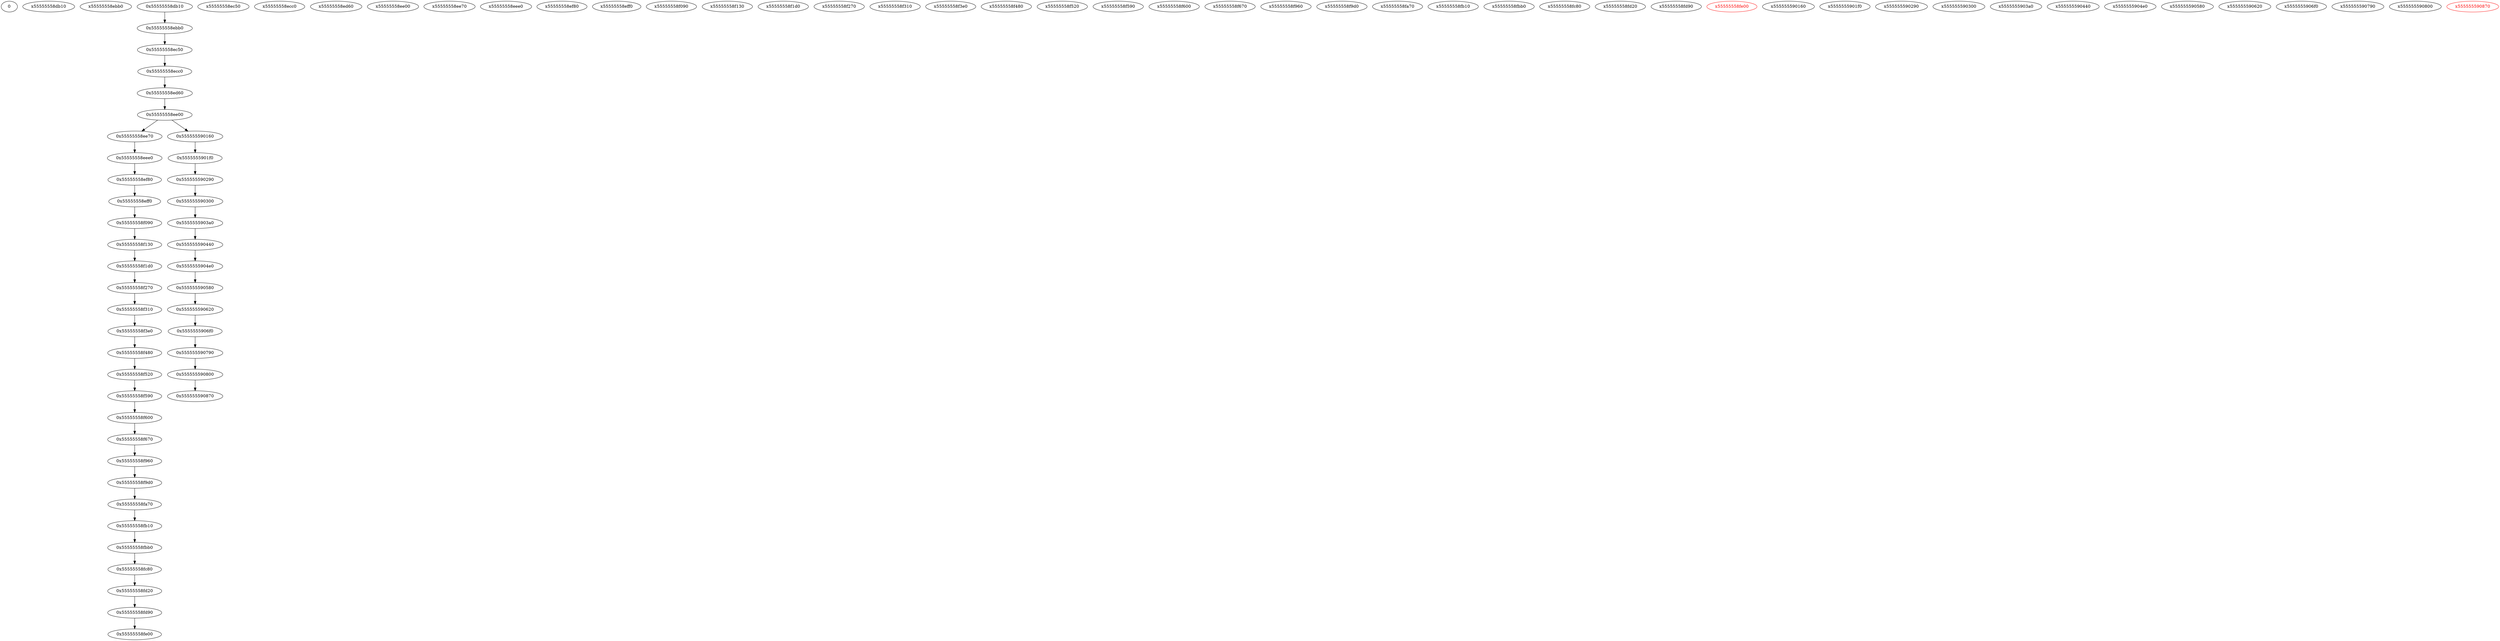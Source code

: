 digraph G {
  0x55555558db10;
  0x55555558ebb0;
  "0x55555558db10" -> "0x55555558ebb0";
  0x55555558ebb0;
  0x55555558ec50;
  "0x55555558ebb0" -> "0x55555558ec50";
  0x55555558ec50;
  0x55555558ecc0;
  "0x55555558ec50" -> "0x55555558ecc0";
  0x55555558ecc0;
  0x55555558ed60;
  "0x55555558ecc0" -> "0x55555558ed60";
  0x55555558ed60;
  0x55555558ee00;
  "0x55555558ed60" -> "0x55555558ee00";
  0x55555558ee00;
  0x55555558ee70;
  "0x55555558ee00" -> "0x55555558ee70";
  0x55555558ee70;
  0x55555558eee0;
  "0x55555558ee70" -> "0x55555558eee0";
  0x55555558eee0;
  0x55555558ef80;
  "0x55555558eee0" -> "0x55555558ef80";
  0x55555558ef80;
  0x55555558eff0;
  "0x55555558ef80" -> "0x55555558eff0";
  0x55555558eff0;
  0x55555558f090;
  "0x55555558eff0" -> "0x55555558f090";
  0x55555558f090;
  0x55555558f130;
  "0x55555558f090" -> "0x55555558f130";
  0x55555558f130;
  0x55555558f1d0;
  "0x55555558f130" -> "0x55555558f1d0";
  0x55555558f1d0;
  0x55555558f270;
  "0x55555558f1d0" -> "0x55555558f270";
  0x55555558f270;
  0x55555558f310;
  "0x55555558f270" -> "0x55555558f310";
  0x55555558f310;
  0x55555558f3e0;
  "0x55555558f310" -> "0x55555558f3e0";
  0x55555558f3e0;
  0x55555558f480;
  "0x55555558f3e0" -> "0x55555558f480";
  0x55555558f480;
  0x55555558f520;
  "0x55555558f480" -> "0x55555558f520";
  0x55555558f520;
  0x55555558f590;
  "0x55555558f520" -> "0x55555558f590";
  0x55555558f590;
  0x55555558f600;
  "0x55555558f590" -> "0x55555558f600";
  0x55555558f600;
  0x55555558f670;
  "0x55555558f600" -> "0x55555558f670";
  0x55555558f670;
  0x55555558f960;
  "0x55555558f670" -> "0x55555558f960";
  0x55555558f960;
  0x55555558f9d0;
  "0x55555558f960" -> "0x55555558f9d0";
  0x55555558f9d0;
  0x55555558fa70;
  "0x55555558f9d0" -> "0x55555558fa70";
  0x55555558fa70;
  0x55555558fb10;
  "0x55555558fa70" -> "0x55555558fb10";
  0x55555558fb10;
  0x55555558fbb0;
  "0x55555558fb10" -> "0x55555558fbb0";
  0x55555558fbb0;
  0x55555558fc80;
  "0x55555558fbb0" -> "0x55555558fc80";
  0x55555558fc80;
  0x55555558fd20;
  "0x55555558fc80" -> "0x55555558fd20";
  0x55555558fd20;
  0x55555558fd90;
  "0x55555558fd20" -> "0x55555558fd90";
  0x55555558fd90;
  0x55555558fe00;
  "0x55555558fd90" -> "0x55555558fe00";
  0x55555558fe00[fontcolor="red"][color="red"];
  0x555555590160;
  "0x55555558ee00" -> "0x555555590160";
  0x555555590160;
  0x5555555901f0;
  "0x555555590160" -> "0x5555555901f0";
  0x5555555901f0;
  0x555555590290;
  "0x5555555901f0" -> "0x555555590290";
  0x555555590290;
  0x555555590300;
  "0x555555590290" -> "0x555555590300";
  0x555555590300;
  0x5555555903a0;
  "0x555555590300" -> "0x5555555903a0";
  0x5555555903a0;
  0x555555590440;
  "0x5555555903a0" -> "0x555555590440";
  0x555555590440;
  0x5555555904e0;
  "0x555555590440" -> "0x5555555904e0";
  0x5555555904e0;
  0x555555590580;
  "0x5555555904e0" -> "0x555555590580";
  0x555555590580;
  0x555555590620;
  "0x555555590580" -> "0x555555590620";
  0x555555590620;
  0x5555555906f0;
  "0x555555590620" -> "0x5555555906f0";
  0x5555555906f0;
  0x555555590790;
  "0x5555555906f0" -> "0x555555590790";
  0x555555590790;
  0x555555590800;
  "0x555555590790" -> "0x555555590800";
  0x555555590800;
  0x555555590870;
  "0x555555590800" -> "0x555555590870";
  0x555555590870[fontcolor="red"][color="red"];
}